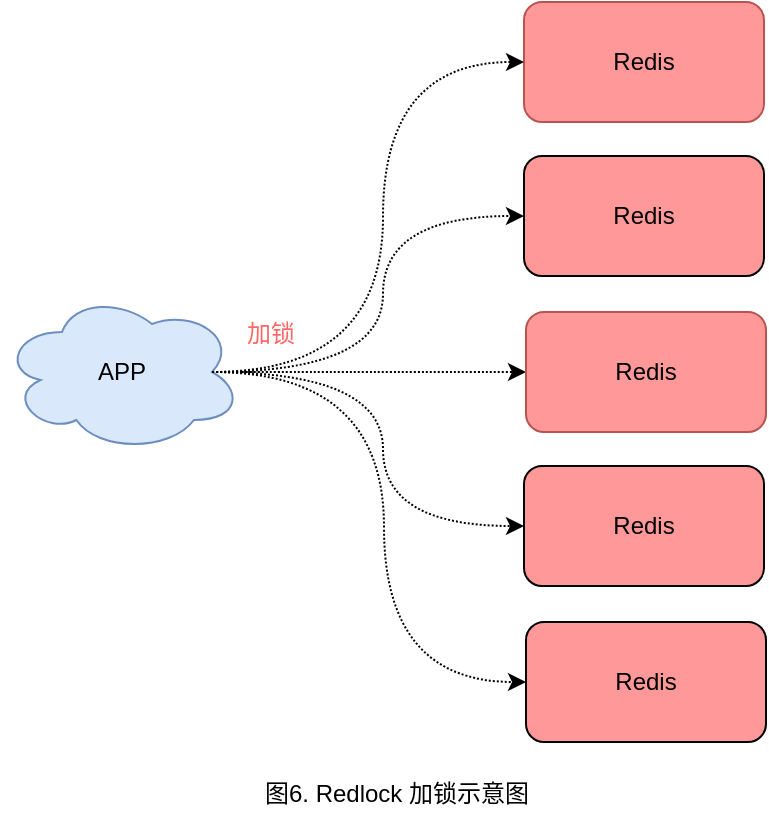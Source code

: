 <mxfile version="20.3.0" type="device"><diagram id="Fe7pdT-tD8UMnBoJuJzs" name="第 1 页"><mxGraphModel dx="1426" dy="905" grid="1" gridSize="10" guides="1" tooltips="1" connect="1" arrows="1" fold="1" page="1" pageScale="1" pageWidth="827" pageHeight="1169" math="0" shadow="0"><root><mxCell id="0"/><mxCell id="1" parent="0"/><mxCell id="HbvOhmkDwYo4tL5PcSfG-7" value="" style="edgeStyle=orthogonalEdgeStyle;curved=1;rounded=0;orthogonalLoop=1;jettySize=auto;html=1;dashed=1;dashPattern=1 1;fontColor=#000000;" parent="1" source="ZiYbDHsvSDsgR2o41PRb-1" target="HbvOhmkDwYo4tL5PcSfG-3" edge="1"><mxGeometry relative="1" as="geometry"/></mxCell><mxCell id="ZiYbDHsvSDsgR2o41PRb-1" value="APP" style="ellipse;shape=cloud;whiteSpace=wrap;html=1;fillColor=#dae8fc;strokeColor=#6c8ebf;" parent="1" vertex="1"><mxGeometry x="139" y="265" width="120" height="80" as="geometry"/></mxCell><mxCell id="HbvOhmkDwYo4tL5PcSfG-1" value="Redis" style="rounded=1;whiteSpace=wrap;html=1;fillStyle=auto;fillColor=#FF9999;strokeColor=#b85450;" parent="1" vertex="1"><mxGeometry x="400" y="120" width="120" height="60" as="geometry"/></mxCell><mxCell id="HbvOhmkDwYo4tL5PcSfG-2" value="Redis" style="rounded=1;whiteSpace=wrap;html=1;fillStyle=auto;fontColor=#000000;fillColor=#FF9999;" parent="1" vertex="1"><mxGeometry x="400" y="197" width="120" height="60" as="geometry"/></mxCell><mxCell id="HbvOhmkDwYo4tL5PcSfG-3" value="Redis" style="rounded=1;whiteSpace=wrap;html=1;fillStyle=auto;fillColor=#FF9999;strokeColor=#b85450;" parent="1" vertex="1"><mxGeometry x="401" y="275" width="120" height="60" as="geometry"/></mxCell><mxCell id="HbvOhmkDwYo4tL5PcSfG-4" value="Redis" style="rounded=1;whiteSpace=wrap;html=1;fillStyle=auto;fontColor=#000000;fillColor=#FF9999;" parent="1" vertex="1"><mxGeometry x="400" y="352" width="120" height="60" as="geometry"/></mxCell><mxCell id="HbvOhmkDwYo4tL5PcSfG-5" value="Redis" style="rounded=1;whiteSpace=wrap;html=1;fillStyle=auto;fontColor=#000000;fillColor=#FF9999;" parent="1" vertex="1"><mxGeometry x="401" y="430" width="120" height="60" as="geometry"/></mxCell><mxCell id="HbvOhmkDwYo4tL5PcSfG-8" value="" style="endArrow=classic;html=1;rounded=0;dashed=1;dashPattern=1 1;fontColor=#000000;curved=1;exitX=0.875;exitY=0.5;exitDx=0;exitDy=0;exitPerimeter=0;entryX=0;entryY=0.5;entryDx=0;entryDy=0;edgeStyle=orthogonalEdgeStyle;" parent="1" source="ZiYbDHsvSDsgR2o41PRb-1" target="HbvOhmkDwYo4tL5PcSfG-2" edge="1"><mxGeometry width="50" height="50" relative="1" as="geometry"><mxPoint x="280" y="300" as="sourcePoint"/><mxPoint x="350" y="380" as="targetPoint"/></mxGeometry></mxCell><mxCell id="HbvOhmkDwYo4tL5PcSfG-9" value="" style="endArrow=classic;html=1;rounded=0;dashed=1;dashPattern=1 1;fontColor=#000000;exitX=0.875;exitY=0.5;exitDx=0;exitDy=0;exitPerimeter=0;entryX=0;entryY=0.5;entryDx=0;entryDy=0;edgeStyle=orthogonalEdgeStyle;curved=1;" parent="1" source="ZiYbDHsvSDsgR2o41PRb-1" target="HbvOhmkDwYo4tL5PcSfG-5" edge="1"><mxGeometry width="50" height="50" relative="1" as="geometry"><mxPoint x="260" y="480" as="sourcePoint"/><mxPoint x="310" y="430" as="targetPoint"/></mxGeometry></mxCell><mxCell id="HbvOhmkDwYo4tL5PcSfG-10" value="" style="endArrow=classic;html=1;rounded=0;dashed=1;dashPattern=1 1;fontColor=#000000;curved=1;exitX=0.875;exitY=0.5;exitDx=0;exitDy=0;exitPerimeter=0;entryX=0;entryY=0.5;entryDx=0;entryDy=0;edgeStyle=orthogonalEdgeStyle;" parent="1" source="ZiYbDHsvSDsgR2o41PRb-1" target="HbvOhmkDwYo4tL5PcSfG-4" edge="1"><mxGeometry width="50" height="50" relative="1" as="geometry"><mxPoint x="280" y="310" as="sourcePoint"/><mxPoint x="260" y="480" as="targetPoint"/></mxGeometry></mxCell><mxCell id="HbvOhmkDwYo4tL5PcSfG-11" value="" style="endArrow=classic;html=1;rounded=0;dashed=1;dashPattern=1 1;fontColor=#000000;exitX=0.875;exitY=0.5;exitDx=0;exitDy=0;exitPerimeter=0;entryX=0;entryY=0.5;entryDx=0;entryDy=0;edgeStyle=orthogonalEdgeStyle;curved=1;" parent="1" source="ZiYbDHsvSDsgR2o41PRb-1" target="HbvOhmkDwYo4tL5PcSfG-1" edge="1"><mxGeometry width="50" height="50" relative="1" as="geometry"><mxPoint x="190" y="500" as="sourcePoint"/><mxPoint x="240" y="450" as="targetPoint"/></mxGeometry></mxCell><mxCell id="HbvOhmkDwYo4tL5PcSfG-12" value="&lt;font color=&quot;#ff6666&quot;&gt;加锁&lt;/font&gt;" style="text;html=1;align=center;verticalAlign=middle;resizable=0;points=[];autosize=1;strokeColor=none;fillColor=none;fontColor=#000000;" parent="1" vertex="1"><mxGeometry x="248" y="271" width="50" height="30" as="geometry"/></mxCell><mxCell id="HbvOhmkDwYo4tL5PcSfG-13" value="&lt;font color=&quot;#000000&quot;&gt;图6. Redlock 加锁示意图&lt;/font&gt;" style="text;html=1;align=center;verticalAlign=middle;resizable=0;points=[];autosize=1;strokeColor=none;fillColor=none;fontColor=#FF6666;" parent="1" vertex="1"><mxGeometry x="256" y="501" width="160" height="30" as="geometry"/></mxCell></root></mxGraphModel></diagram></mxfile>